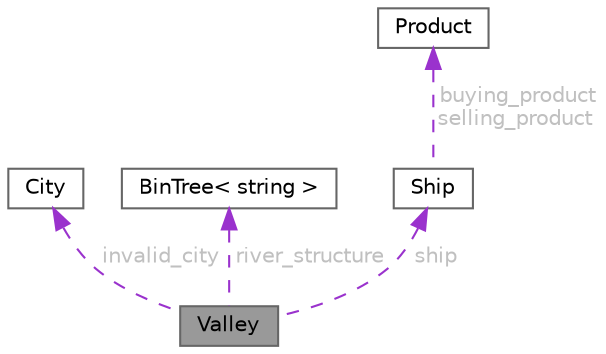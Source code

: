 digraph "Valley"
{
 // LATEX_PDF_SIZE
  bgcolor="transparent";
  edge [fontname=Helvetica,fontsize=10,labelfontname=Helvetica,labelfontsize=10];
  node [fontname=Helvetica,fontsize=10,shape=box,height=0.2,width=0.4];
  Node1 [id="Node000001",label="Valley",height=0.2,width=0.4,color="gray40", fillcolor="grey60", style="filled", fontcolor="black",tooltip=" "];
  Node2 -> Node1 [id="edge1_Node000001_Node000002",dir="back",color="darkorchid3",style="dashed",tooltip=" ",label=" invalid_city",fontcolor="grey" ];
  Node2 [id="Node000002",label="City",height=0.2,width=0.4,color="gray40", fillcolor="white", style="filled",URL="$classCity.html",tooltip="Represents a city with its inventory of products."];
  Node3 -> Node1 [id="edge2_Node000001_Node000003",dir="back",color="darkorchid3",style="dashed",tooltip=" ",label=" river_structure",fontcolor="grey" ];
  Node3 [id="Node000003",label="BinTree\< string \>",height=0.2,width=0.4,color="gray40", fillcolor="white", style="filled",URL="$classBinTree.html",tooltip=" "];
  Node4 -> Node1 [id="edge3_Node000001_Node000004",dir="back",color="darkorchid3",style="dashed",tooltip=" ",label=" ship",fontcolor="grey" ];
  Node4 [id="Node000004",label="Ship",height=0.2,width=0.4,color="gray40", fillcolor="white", style="filled",URL="$classShip.html",tooltip=" "];
  Node5 -> Node4 [id="edge4_Node000004_Node000005",dir="back",color="darkorchid3",style="dashed",tooltip=" ",label=" buying_product\nselling_product",fontcolor="grey" ];
  Node5 [id="Node000005",label="Product",height=0.2,width=0.4,color="gray40", fillcolor="white", style="filled",URL="$classProduct.html",tooltip=" "];
}
